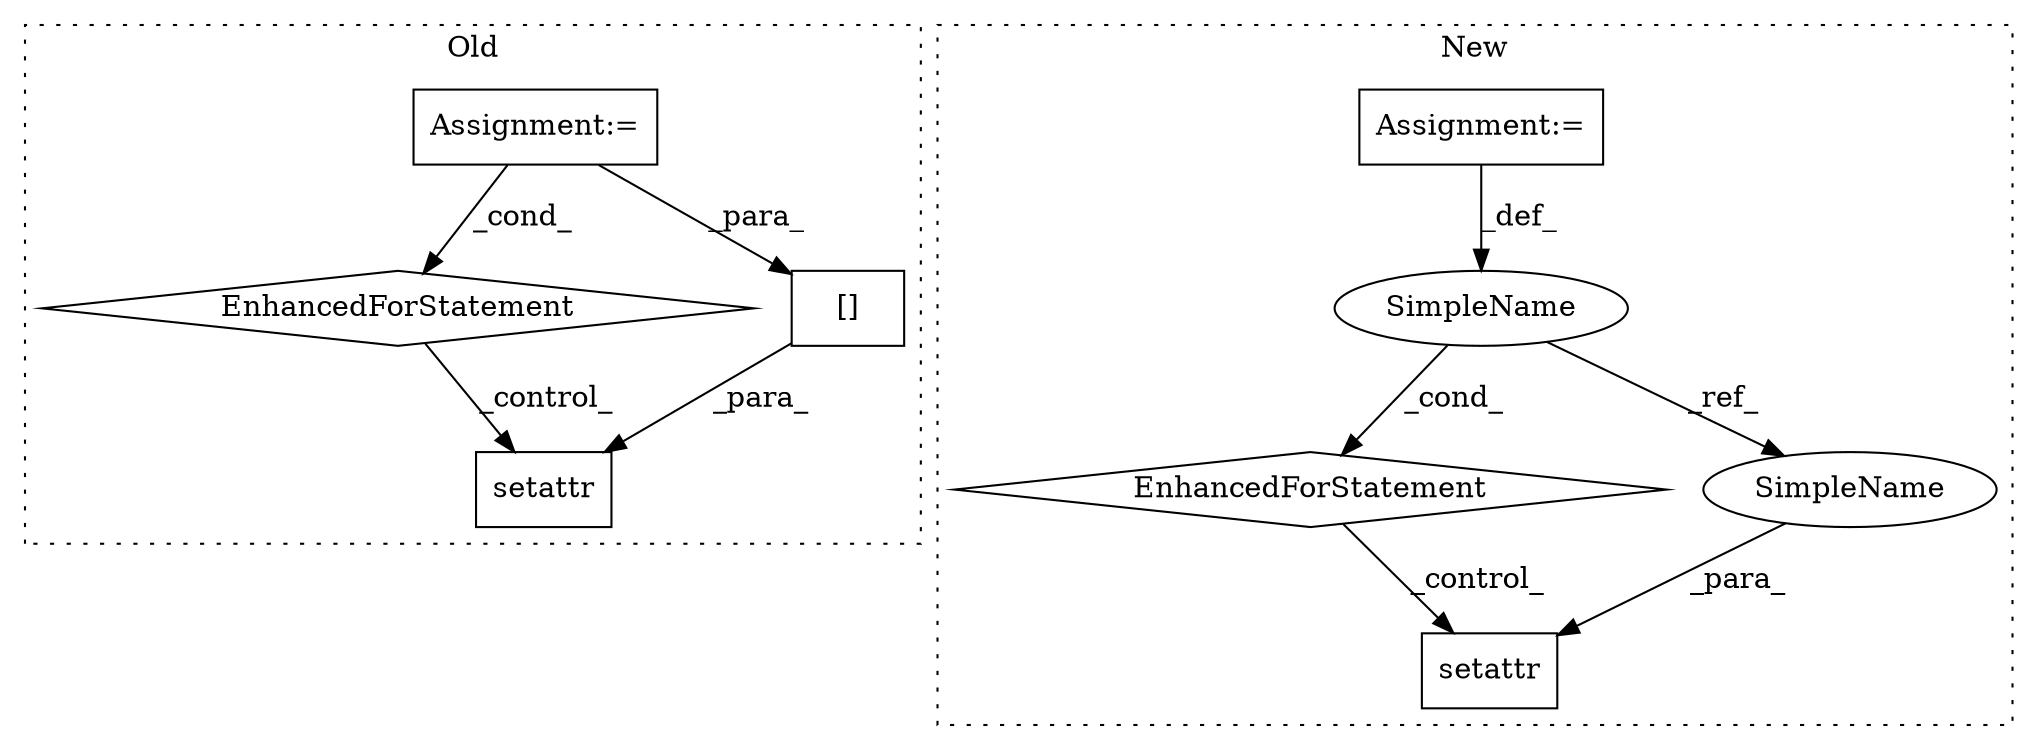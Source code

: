 digraph G {
subgraph cluster0 {
1 [label="EnhancedForStatement" a="70" s="8062,8156" l="67,2" shape="diamond"];
5 [label="Assignment:=" a="7" s="7927" l="1" shape="box"];
6 [label="setattr" a="32" s="8166,8200" l="8,1" shape="box"];
8 [label="[]" a="2" s="8179,8195" l="11,1" shape="box"];
label = "Old";
style="dotted";
}
subgraph cluster1 {
2 [label="setattr" a="32" s="8168,8198" l="8,1" shape="box"];
3 [label="EnhancedForStatement" a="70" s="8084,8158" l="53,2" shape="diamond"];
4 [label="Assignment:=" a="7" s="8084,8158" l="53,2" shape="box"];
7 [label="SimpleName" a="42" s="8144" l="3" shape="ellipse"];
9 [label="SimpleName" a="42" s="8181" l="3" shape="ellipse"];
label = "New";
style="dotted";
}
1 -> 6 [label="_control_"];
3 -> 2 [label="_control_"];
4 -> 7 [label="_def_"];
5 -> 8 [label="_para_"];
5 -> 1 [label="_cond_"];
7 -> 3 [label="_cond_"];
7 -> 9 [label="_ref_"];
8 -> 6 [label="_para_"];
9 -> 2 [label="_para_"];
}